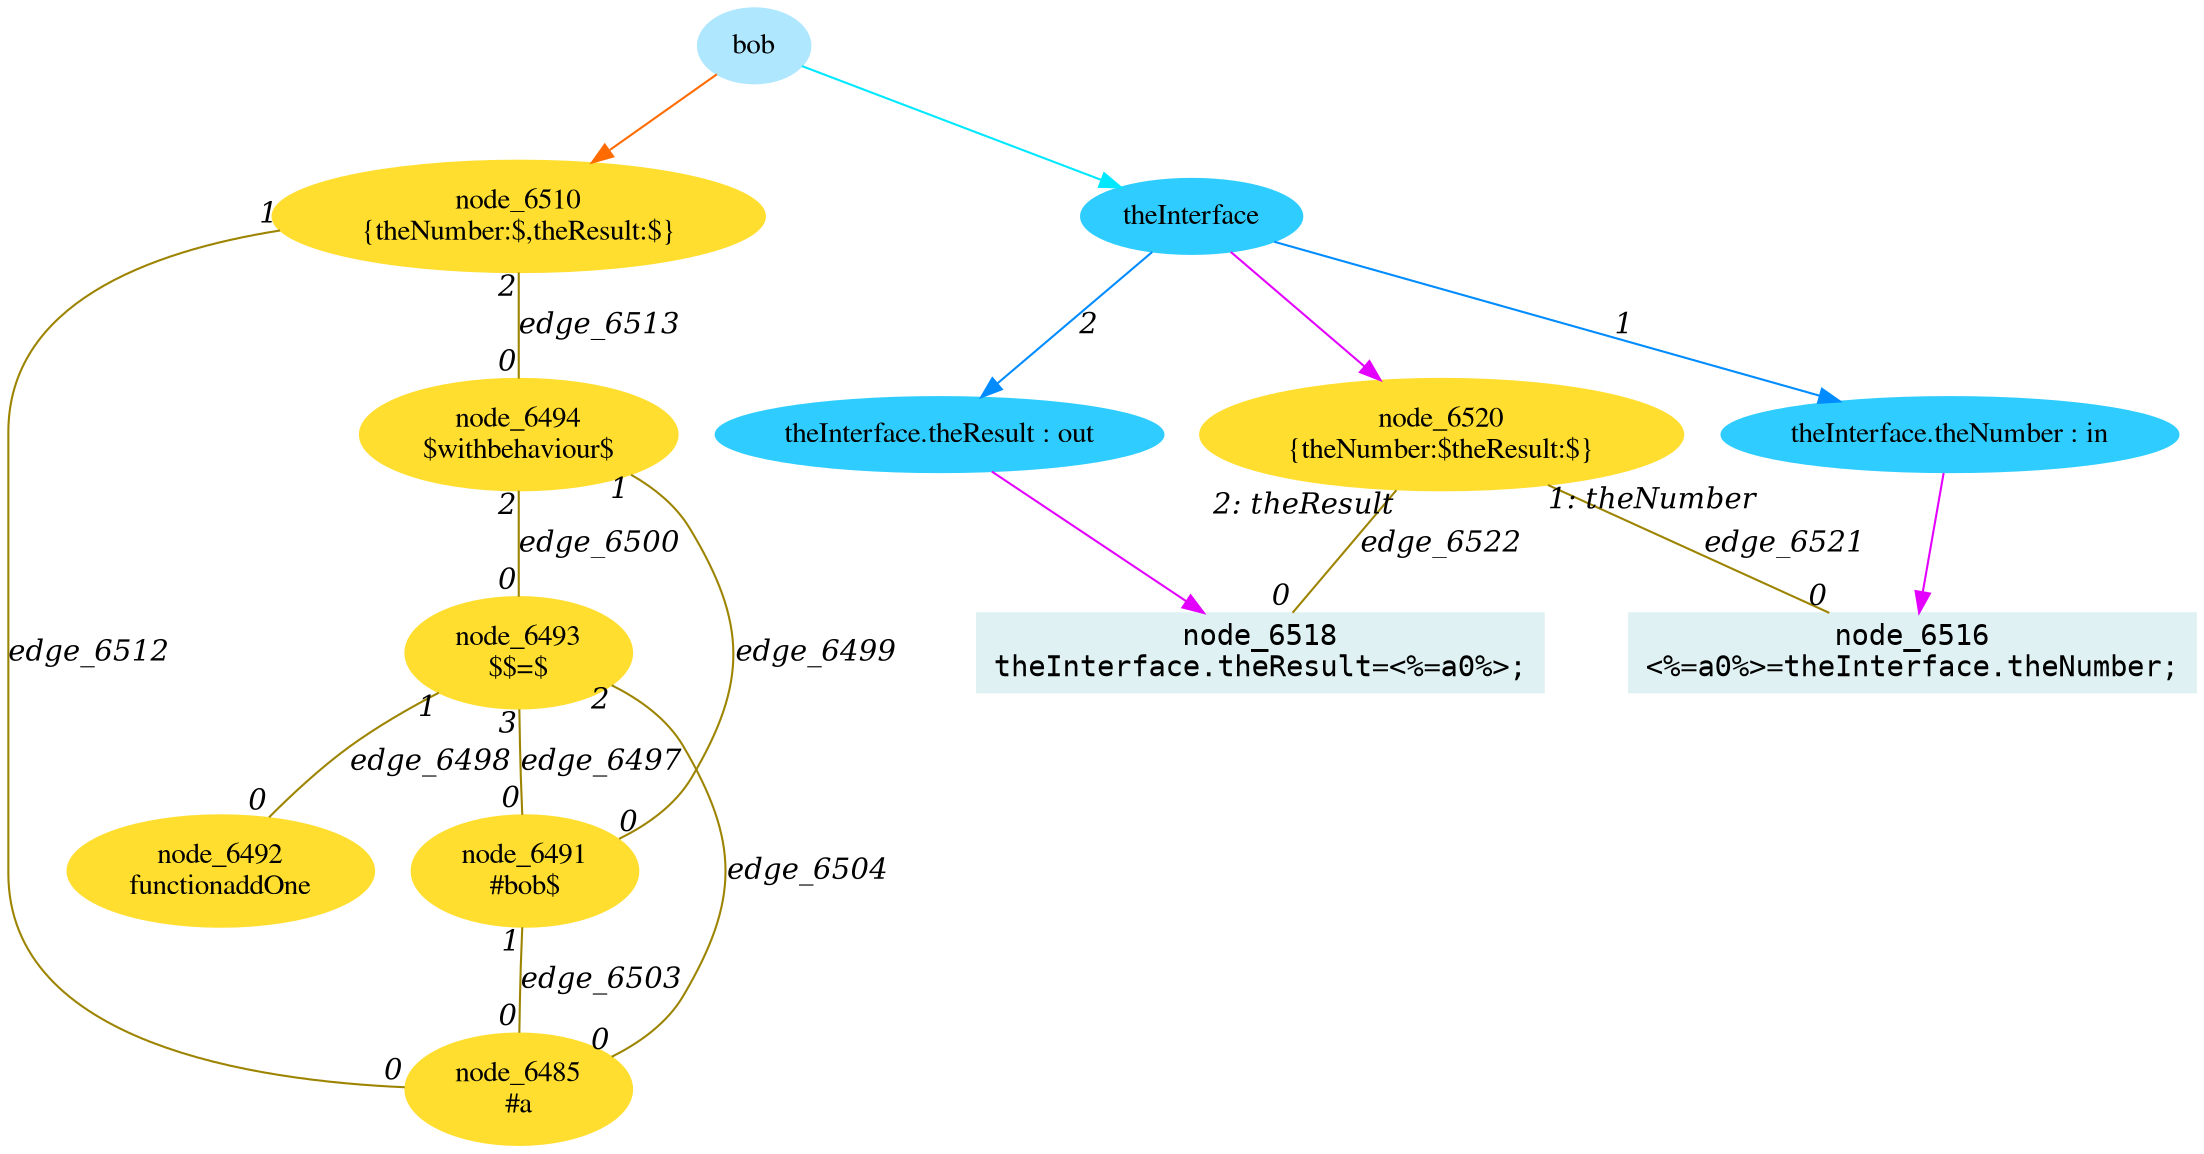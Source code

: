 digraph g{node_6485 [shape="ellipse", style="filled", color="#ffde2f", fontname="Times", label="node_6485
#a" ]
node_6491 [shape="ellipse", style="filled", color="#ffde2f", fontname="Times", label="node_6491
#bob$" ]
node_6492 [shape="ellipse", style="filled", color="#ffde2f", fontname="Times", label="node_6492
functionaddOne" ]
node_6493 [shape="ellipse", style="filled", color="#ffde2f", fontname="Times", label="node_6493
$$=$" ]
node_6494 [shape="ellipse", style="filled", color="#ffde2f", fontname="Times", label="node_6494
$withbehaviour$" ]
node_6510 [shape="ellipse", style="filled", color="#ffde2f", fontname="Times", label="node_6510
{theNumber:$,theResult:$}" ]
node_6516 [shape="box", style="filled", color="#dff1f2", fontname="Courier", label="node_6516
<%=a0%>=theInterface.theNumber;
" ]
node_6518 [shape="box", style="filled", color="#dff1f2", fontname="Courier", label="node_6518
theInterface.theResult=<%=a0%>;
" ]
node_6520 [shape="ellipse", style="filled", color="#ffde2f", fontname="Times", label="node_6520
{theNumber:$theResult:$}" ]
node_6360 [shape="ellipse", style="filled", color="#afe7ff", fontname="Times", label="bob" ]
node_6395 [shape="ellipse", style="filled", color="#2fcdff", fontname="Times", label="theInterface" ]
node_6396 [shape="ellipse", style="filled", color="#2fcdff", fontname="Times", label="theInterface.theNumber : in" ]
node_6398 [shape="ellipse", style="filled", color="#2fcdff", fontname="Times", label="theInterface.theResult : out" ]
node_6360 -> node_6510 [dir=forward, arrowHead=normal, fontname="Times-Italic", arrowsize=1, color="#ff6b00", label="",  headlabel="", taillabel="" ]
node_6360 -> node_6395 [dir=forward, arrowHead=normal, fontname="Times-Italic", arrowsize=1, color="#00e8ff", label="",  headlabel="", taillabel="" ]
node_6395 -> node_6396 [dir=forward, arrowHead=normal, fontname="Times-Italic", arrowsize=1, color="#008cff", label="1",  headlabel="", taillabel="" ]
node_6395 -> node_6398 [dir=forward, arrowHead=normal, fontname="Times-Italic", arrowsize=1, color="#008cff", label="2",  headlabel="", taillabel="" ]
node_6396 -> node_6516 [dir=forward, arrowHead=normal, fontname="Times-Italic", arrowsize=1, color="#e300ff", label="",  headlabel="", taillabel="" ]
node_6398 -> node_6518 [dir=forward, arrowHead=normal, fontname="Times-Italic", arrowsize=1, color="#e300ff", label="",  headlabel="", taillabel="" ]
node_6395 -> node_6520 [dir=forward, arrowHead=normal, fontname="Times-Italic", arrowsize=1, color="#e300ff", label="",  headlabel="", taillabel="" ]
node_6493 -> node_6491 [dir=none, arrowHead=none, fontname="Times-Italic", arrowsize=1, color="#9d8400", label="edge_6497",  headlabel="0", taillabel="3" ]
node_6493 -> node_6492 [dir=none, arrowHead=none, fontname="Times-Italic", arrowsize=1, color="#9d8400", label="edge_6498",  headlabel="0", taillabel="1" ]
node_6494 -> node_6491 [dir=none, arrowHead=none, fontname="Times-Italic", arrowsize=1, color="#9d8400", label="edge_6499",  headlabel="0", taillabel="1" ]
node_6494 -> node_6493 [dir=none, arrowHead=none, fontname="Times-Italic", arrowsize=1, color="#9d8400", label="edge_6500",  headlabel="0", taillabel="2" ]
node_6491 -> node_6485 [dir=none, arrowHead=none, fontname="Times-Italic", arrowsize=1, color="#9d8400", label="edge_6503",  headlabel="0", taillabel="1" ]
node_6493 -> node_6485 [dir=none, arrowHead=none, fontname="Times-Italic", arrowsize=1, color="#9d8400", label="edge_6504",  headlabel="0", taillabel="2" ]
node_6510 -> node_6485 [dir=none, arrowHead=none, fontname="Times-Italic", arrowsize=1, color="#9d8400", label="edge_6512",  headlabel="0", taillabel="1" ]
node_6510 -> node_6494 [dir=none, arrowHead=none, fontname="Times-Italic", arrowsize=1, color="#9d8400", label="edge_6513",  headlabel="0", taillabel="2" ]
node_6520 -> node_6516 [dir=none, arrowHead=none, fontname="Times-Italic", arrowsize=1, color="#9d8400", label="edge_6521",  headlabel="0", taillabel="1: theNumber" ]
node_6520 -> node_6518 [dir=none, arrowHead=none, fontname="Times-Italic", arrowsize=1, color="#9d8400", label="edge_6522",  headlabel="0", taillabel="2: theResult" ]
}